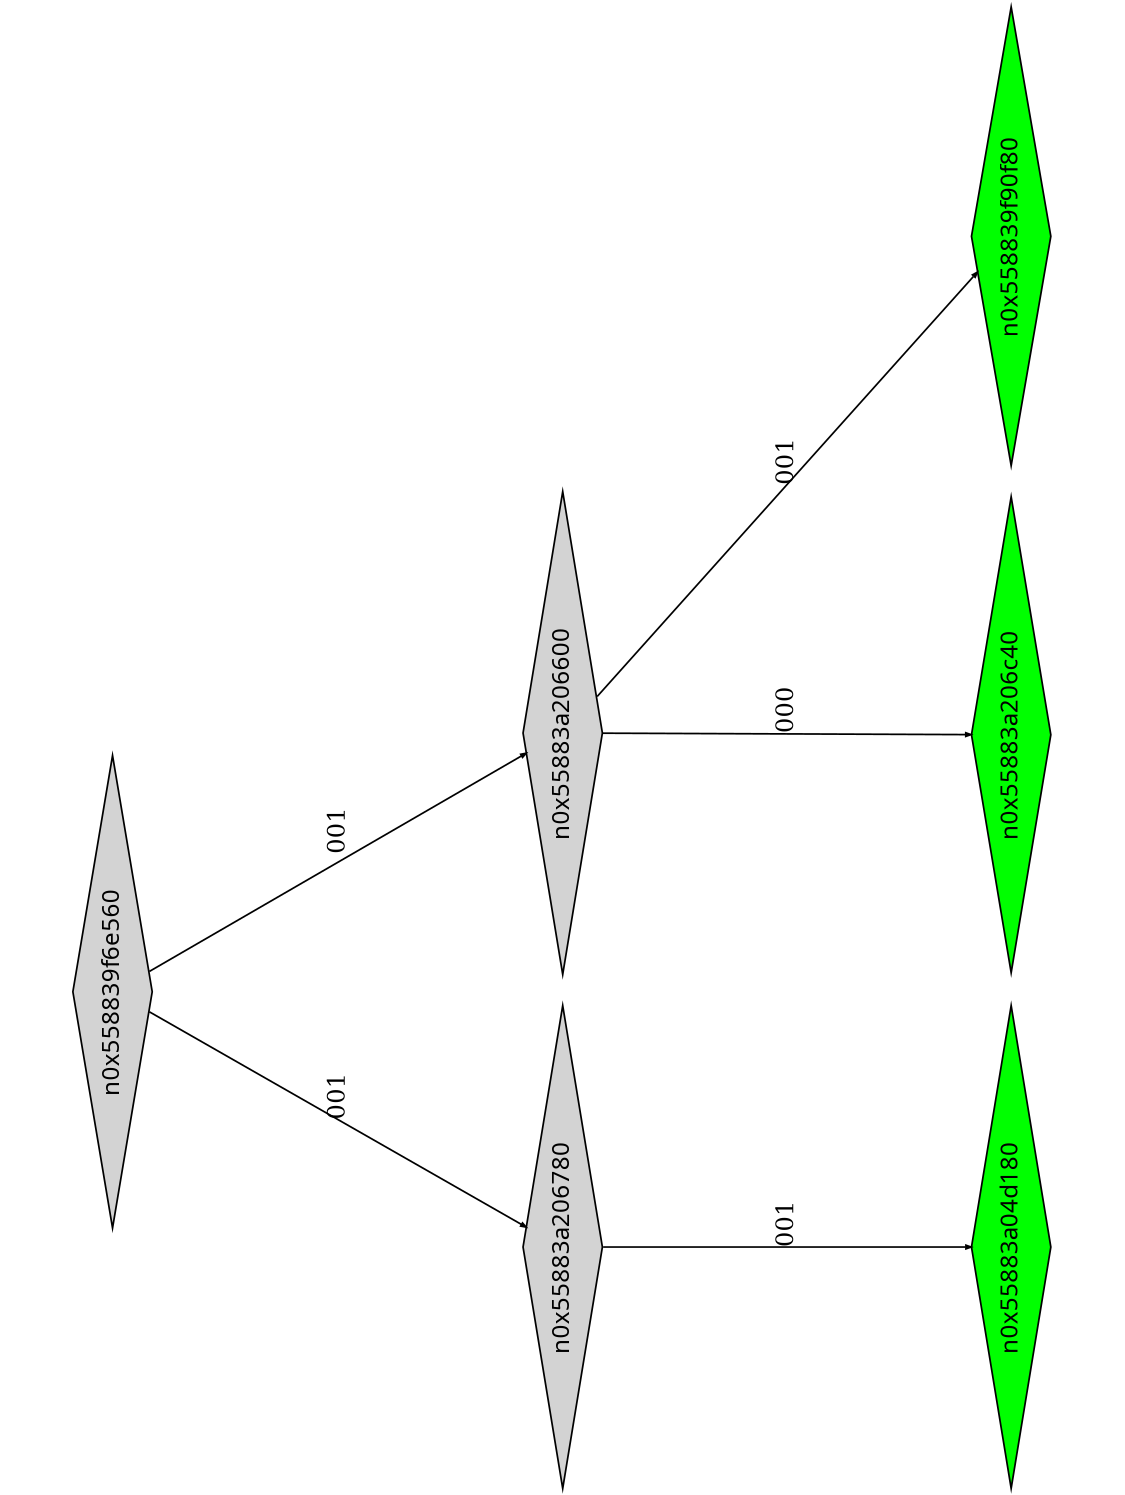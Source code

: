 digraph G {
	size="10,7.5";
	ratio=fill;
	rotate=90;
	center = "true";
	node [style="filled",width=.1,height=.1,fontname="Terminus"]
	edge [arrowsize=.3]
	n0x558839f6e560 [shape=diamond];
	n0x558839f6e560 -> n0x55883a206780 [label=001];
	n0x558839f6e560 -> n0x55883a206600 [label=001];
	n0x55883a206600 [shape=diamond];
	n0x55883a206600 -> n0x55883a206c40 [label=000];
	n0x55883a206600 -> n0x558839f90f80 [label=001];
	n0x558839f90f80 [shape=diamond,fillcolor=green];
	n0x55883a206c40 [shape=diamond,fillcolor=green];
	n0x55883a206780 [shape=diamond];
	n0x55883a206780 -> n0x55883a04d180 [label=001];
	n0x55883a04d180 [shape=diamond,fillcolor=green];
}
